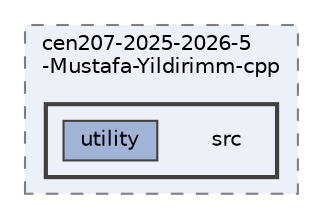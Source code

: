digraph "C:/Users/ahmet/OneDrive/Masaüstü/DataStructure/cen207-2025-2026-5-Mustafa-Yildirimm-cpp/src"
{
 // INTERACTIVE_SVG=YES
 // LATEX_PDF_SIZE
  bgcolor="transparent";
  edge [fontname=Helvetica,fontsize=10,labelfontname=Helvetica,labelfontsize=10];
  node [fontname=Helvetica,fontsize=10,shape=box,height=0.2,width=0.4];
  compound=true
  subgraph clusterdir_b00da2fab6b604b485869b7d5702ce53 {
    graph [ bgcolor="#edf0f7", pencolor="grey50", label="cen207-2025-2026-5\l-Mustafa-Yildirimm-cpp", fontname=Helvetica,fontsize=10 style="filled,dashed", URL="dir_b00da2fab6b604b485869b7d5702ce53.html",tooltip=""]
  subgraph clusterdir_235080e4fc6f8d1f814973dc40d3997a {
    graph [ bgcolor="#edf0f7", pencolor="grey25", label="", fontname=Helvetica,fontsize=10 style="filled,bold", URL="dir_235080e4fc6f8d1f814973dc40d3997a.html",tooltip=""]
    dir_235080e4fc6f8d1f814973dc40d3997a [shape=plaintext, label="src"];
  dir_6f1e4e362ba3980e11270dc682882bb5 [label="utility", fillcolor="#a2b4d6", color="grey25", style="filled", URL="dir_6f1e4e362ba3980e11270dc682882bb5.html",tooltip=""];
  }
  }
}
